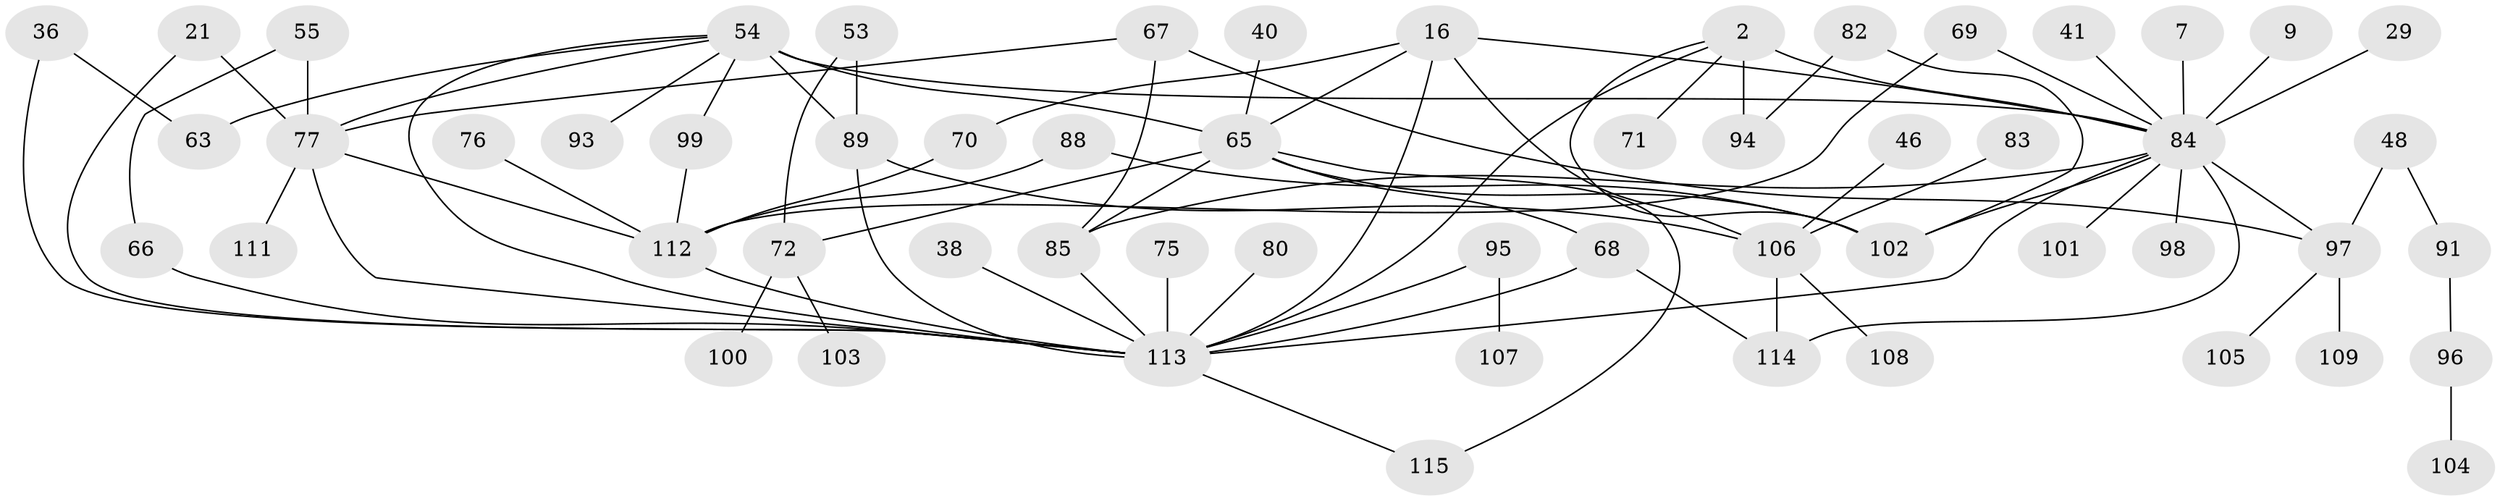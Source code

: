 // original degree distribution, {8: 0.017391304347826087, 7: 0.017391304347826087, 6: 0.034782608695652174, 3: 0.16521739130434782, 2: 0.30434782608695654, 1: 0.23478260869565218, 4: 0.1391304347826087, 9: 0.008695652173913044, 5: 0.0782608695652174}
// Generated by graph-tools (version 1.1) at 2025/41/03/09/25 04:41:57]
// undirected, 57 vertices, 83 edges
graph export_dot {
graph [start="1"]
  node [color=gray90,style=filled];
  2;
  7;
  9;
  16 [super="+11"];
  21;
  29;
  36;
  38;
  40;
  41;
  46;
  48;
  53;
  54 [super="+13"];
  55;
  63;
  65 [super="+30+58+24"];
  66;
  67 [super="+27"];
  68;
  69;
  70;
  71;
  72;
  75 [super="+73"];
  76;
  77 [super="+49+19"];
  80 [super="+52"];
  82;
  83;
  84 [super="+3+4+78"];
  85 [super="+35+62+74"];
  88 [super="+87"];
  89 [super="+25"];
  91;
  93;
  94;
  95;
  96;
  97 [super="+45"];
  98 [super="+34"];
  99;
  100;
  101;
  102 [super="+92+56+64"];
  103;
  104;
  105;
  106 [super="+81"];
  107;
  108;
  109;
  111;
  112 [super="+51+90"];
  113 [super="+26+43+61+110"];
  114;
  115;
  2 -- 71;
  2 -- 94;
  2 -- 84 [weight=3];
  2 -- 113;
  2 -- 102;
  7 -- 84;
  9 -- 84;
  16 -- 84 [weight=3];
  16 -- 70;
  16 -- 65;
  16 -- 113;
  16 -- 106;
  21 -- 113;
  21 -- 77 [weight=2];
  29 -- 84;
  36 -- 63;
  36 -- 113;
  38 -- 113;
  40 -- 65;
  41 -- 84;
  46 -- 106;
  48 -- 91;
  48 -- 97;
  53 -- 72;
  53 -- 89;
  54 -- 63;
  54 -- 77 [weight=2];
  54 -- 89 [weight=4];
  54 -- 99;
  54 -- 93;
  54 -- 84 [weight=2];
  54 -- 65;
  54 -- 113;
  55 -- 66;
  55 -- 77;
  65 -- 72;
  65 -- 115;
  65 -- 68 [weight=2];
  65 -- 85 [weight=2];
  65 -- 102 [weight=2];
  66 -- 113;
  67 -- 97 [weight=2];
  67 -- 77;
  67 -- 85;
  68 -- 114;
  68 -- 113;
  69 -- 112;
  69 -- 84;
  70 -- 112;
  72 -- 100;
  72 -- 103;
  75 -- 113 [weight=2];
  76 -- 112;
  77 -- 111;
  77 -- 112 [weight=3];
  77 -- 113;
  80 -- 113 [weight=2];
  82 -- 94;
  82 -- 102;
  83 -- 106;
  84 -- 101;
  84 -- 97 [weight=2];
  84 -- 114 [weight=2];
  84 -- 85 [weight=2];
  84 -- 113 [weight=2];
  84 -- 98;
  84 -- 102;
  85 -- 113;
  88 -- 112;
  88 -- 102;
  89 -- 113;
  89 -- 106;
  91 -- 96;
  95 -- 107;
  95 -- 113;
  96 -- 104;
  97 -- 109;
  97 -- 105;
  99 -- 112;
  106 -- 108;
  106 -- 114;
  112 -- 113;
  113 -- 115;
}
